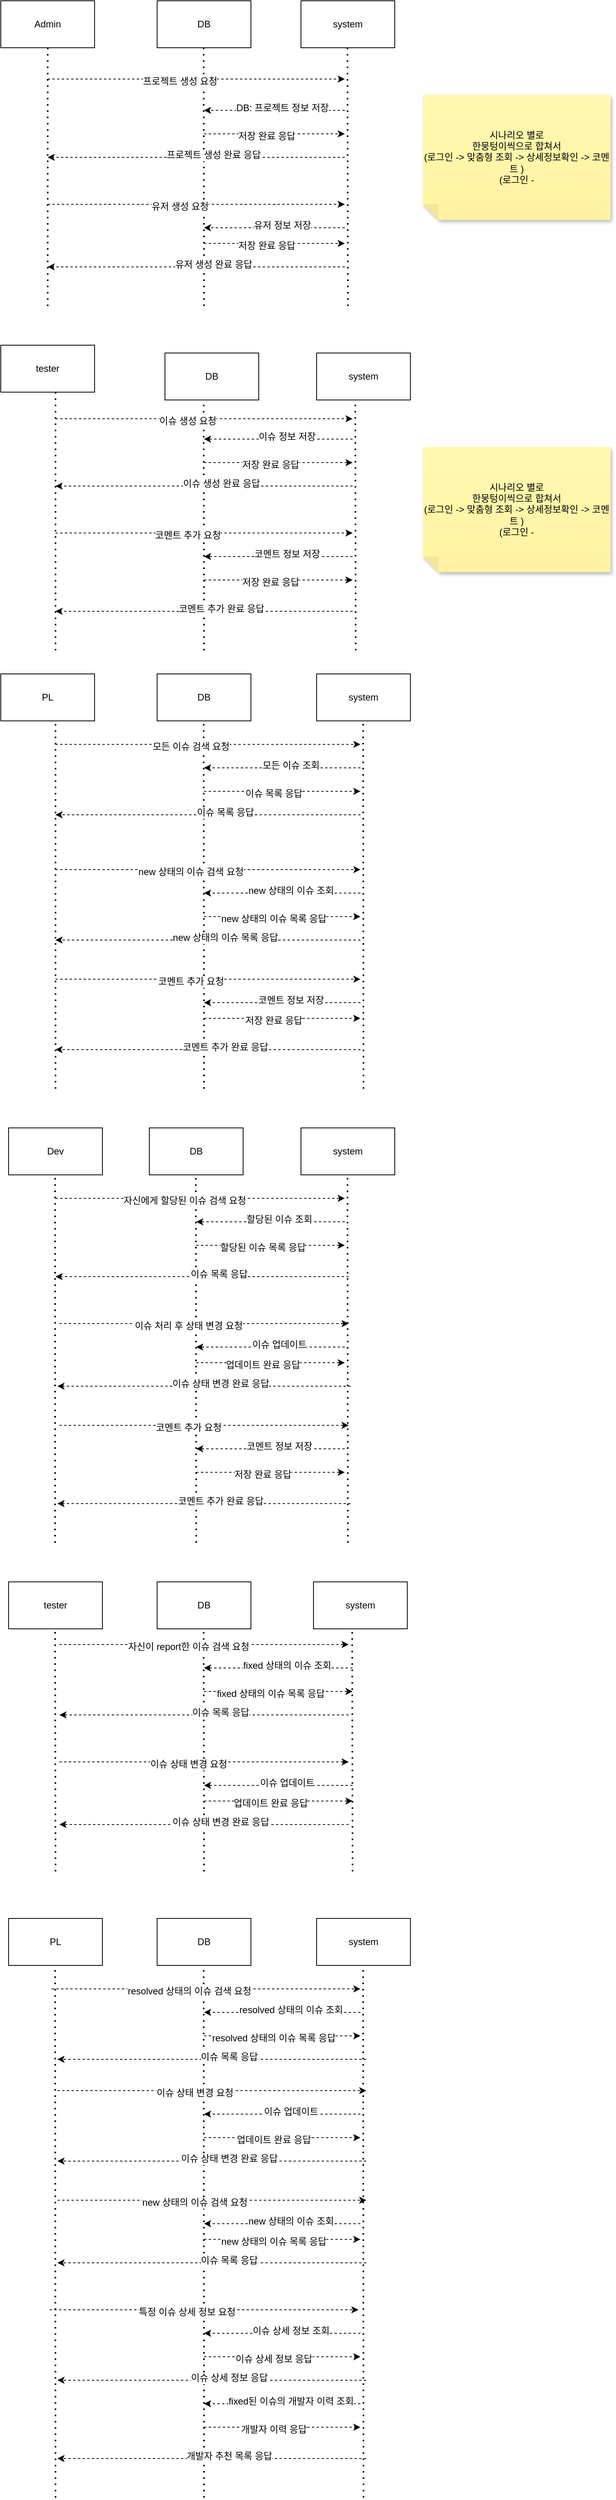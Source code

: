 <mxfile version="24.4.13" type="github">
  <diagram name="ページ1" id="v0yJSYxRIwUmhZFxH4b5">
    <mxGraphModel dx="942" dy="1031" grid="1" gridSize="10" guides="1" tooltips="1" connect="1" arrows="1" fold="1" page="1" pageScale="1" pageWidth="827" pageHeight="1169" math="0" shadow="0">
      <root>
        <mxCell id="0" />
        <mxCell id="1" parent="0" />
        <object label="Admin" id="L6jR_X2_aYu_tnK3ohkR-1">
          <mxCell style="rounded=0;whiteSpace=wrap;html=1;" parent="1" vertex="1">
            <mxGeometry x="30" y="50" width="120" height="60" as="geometry" />
          </mxCell>
        </object>
        <mxCell id="L6jR_X2_aYu_tnK3ohkR-2" value="" style="endArrow=none;dashed=1;html=1;dashPattern=1 3;strokeWidth=2;rounded=0;" parent="1" edge="1">
          <mxGeometry width="50" height="50" relative="1" as="geometry">
            <mxPoint x="90" y="440" as="sourcePoint" />
            <mxPoint x="90" y="110" as="targetPoint" />
          </mxGeometry>
        </mxCell>
        <object label="DB" id="L6jR_X2_aYu_tnK3ohkR-3">
          <mxCell style="rounded=0;whiteSpace=wrap;html=1;" parent="1" vertex="1">
            <mxGeometry x="230" y="2070" width="120" height="60" as="geometry" />
          </mxCell>
        </object>
        <mxCell id="L6jR_X2_aYu_tnK3ohkR-4" value="" style="endArrow=none;dashed=1;html=1;dashPattern=1 3;strokeWidth=2;rounded=0;" parent="1" edge="1">
          <mxGeometry width="50" height="50" relative="1" as="geometry">
            <mxPoint x="290" y="440" as="sourcePoint" />
            <mxPoint x="289.5" y="110" as="targetPoint" />
          </mxGeometry>
        </mxCell>
        <object label="system" id="L6jR_X2_aYu_tnK3ohkR-5">
          <mxCell style="rounded=0;whiteSpace=wrap;html=1;" parent="1" vertex="1">
            <mxGeometry x="414" y="50" width="120" height="60" as="geometry" />
          </mxCell>
        </object>
        <mxCell id="L6jR_X2_aYu_tnK3ohkR-6" value="" style="endArrow=none;dashed=1;html=1;dashPattern=1 3;strokeWidth=2;rounded=0;" parent="1" edge="1">
          <mxGeometry width="50" height="50" relative="1" as="geometry">
            <mxPoint x="474" y="440" as="sourcePoint" />
            <mxPoint x="473.5" y="110" as="targetPoint" />
          </mxGeometry>
        </mxCell>
        <mxCell id="L6jR_X2_aYu_tnK3ohkR-9" value="" style="endArrow=classic;html=1;rounded=0;dashed=1;" parent="1" edge="1">
          <mxGeometry width="50" height="50" relative="1" as="geometry">
            <mxPoint x="90" y="150" as="sourcePoint" />
            <mxPoint x="470" y="150" as="targetPoint" />
          </mxGeometry>
        </mxCell>
        <mxCell id="L6jR_X2_aYu_tnK3ohkR-11" value="&lt;span style=&quot;font-size: 12px;&quot;&gt;프로젝트 생성 요청&lt;/span&gt;" style="edgeLabel;html=1;align=center;verticalAlign=middle;resizable=0;points=[];fontFamily=Helvetica;fontSize=11;fontColor=default;labelBackgroundColor=default;" parent="L6jR_X2_aYu_tnK3ohkR-9" vertex="1" connectable="0">
          <mxGeometry x="-0.112" y="-3" relative="1" as="geometry">
            <mxPoint as="offset" />
          </mxGeometry>
        </mxCell>
        <mxCell id="L6jR_X2_aYu_tnK3ohkR-13" value="" style="endArrow=classic;html=1;rounded=0;dashed=1;" parent="1" edge="1">
          <mxGeometry width="50" height="50" relative="1" as="geometry">
            <mxPoint x="470" y="190" as="sourcePoint" />
            <mxPoint x="290" y="190" as="targetPoint" />
          </mxGeometry>
        </mxCell>
        <mxCell id="L6jR_X2_aYu_tnK3ohkR-14" value="&lt;span style=&quot;font-size: 12px;&quot;&gt;DB: 프로젝트 정보 저장&lt;/span&gt;" style="edgeLabel;html=1;align=center;verticalAlign=middle;resizable=0;points=[];fontFamily=Helvetica;fontSize=11;fontColor=default;labelBackgroundColor=default;" parent="L6jR_X2_aYu_tnK3ohkR-13" vertex="1" connectable="0">
          <mxGeometry x="-0.112" y="-3" relative="1" as="geometry">
            <mxPoint as="offset" />
          </mxGeometry>
        </mxCell>
        <mxCell id="L6jR_X2_aYu_tnK3ohkR-15" value="" style="endArrow=classic;html=1;rounded=0;dashed=1;" parent="1" edge="1">
          <mxGeometry width="50" height="50" relative="1" as="geometry">
            <mxPoint x="290" y="220" as="sourcePoint" />
            <mxPoint x="470" y="220" as="targetPoint" />
          </mxGeometry>
        </mxCell>
        <mxCell id="L6jR_X2_aYu_tnK3ohkR-16" value="&lt;span style=&quot;font-size: 12px;&quot;&gt;저장 완료 응답&lt;/span&gt;" style="edgeLabel;html=1;align=center;verticalAlign=middle;resizable=0;points=[];fontFamily=Helvetica;fontSize=11;fontColor=default;labelBackgroundColor=default;" parent="L6jR_X2_aYu_tnK3ohkR-15" vertex="1" connectable="0">
          <mxGeometry x="-0.112" y="-3" relative="1" as="geometry">
            <mxPoint as="offset" />
          </mxGeometry>
        </mxCell>
        <mxCell id="L6jR_X2_aYu_tnK3ohkR-17" value="" style="endArrow=classic;html=1;rounded=0;dashed=1;" parent="1" edge="1">
          <mxGeometry width="50" height="50" relative="1" as="geometry">
            <mxPoint x="470" y="250" as="sourcePoint" />
            <mxPoint x="90" y="250" as="targetPoint" />
          </mxGeometry>
        </mxCell>
        <mxCell id="L6jR_X2_aYu_tnK3ohkR-18" value="&lt;span style=&quot;font-size: 12px;&quot;&gt;프로젝트 생성 완료 응답&lt;/span&gt;" style="edgeLabel;html=1;align=center;verticalAlign=middle;resizable=0;points=[];fontFamily=Helvetica;fontSize=11;fontColor=default;labelBackgroundColor=default;" parent="L6jR_X2_aYu_tnK3ohkR-17" vertex="1" connectable="0">
          <mxGeometry x="-0.112" y="-3" relative="1" as="geometry">
            <mxPoint as="offset" />
          </mxGeometry>
        </mxCell>
        <mxCell id="L6jR_X2_aYu_tnK3ohkR-19" value="" style="endArrow=classic;html=1;rounded=0;dashed=1;" parent="1" edge="1">
          <mxGeometry width="50" height="50" relative="1" as="geometry">
            <mxPoint x="90" y="310" as="sourcePoint" />
            <mxPoint x="470" y="310" as="targetPoint" />
          </mxGeometry>
        </mxCell>
        <mxCell id="L6jR_X2_aYu_tnK3ohkR-20" value="&lt;span style=&quot;font-size: 12px;&quot;&gt;유저 생성 요청&lt;/span&gt;" style="edgeLabel;html=1;align=center;verticalAlign=middle;resizable=0;points=[];fontFamily=Helvetica;fontSize=11;fontColor=default;labelBackgroundColor=default;" parent="L6jR_X2_aYu_tnK3ohkR-19" vertex="1" connectable="0">
          <mxGeometry x="-0.112" y="-3" relative="1" as="geometry">
            <mxPoint as="offset" />
          </mxGeometry>
        </mxCell>
        <mxCell id="L6jR_X2_aYu_tnK3ohkR-21" value="" style="endArrow=classic;html=1;rounded=0;dashed=1;" parent="1" edge="1">
          <mxGeometry width="50" height="50" relative="1" as="geometry">
            <mxPoint x="470" y="340" as="sourcePoint" />
            <mxPoint x="290" y="340" as="targetPoint" />
          </mxGeometry>
        </mxCell>
        <mxCell id="L6jR_X2_aYu_tnK3ohkR-22" value="&lt;span style=&quot;font-size: 12px;&quot;&gt;유저 정보 저장&lt;/span&gt;" style="edgeLabel;html=1;align=center;verticalAlign=middle;resizable=0;points=[];fontFamily=Helvetica;fontSize=11;fontColor=default;labelBackgroundColor=default;" parent="L6jR_X2_aYu_tnK3ohkR-21" vertex="1" connectable="0">
          <mxGeometry x="-0.112" y="-3" relative="1" as="geometry">
            <mxPoint as="offset" />
          </mxGeometry>
        </mxCell>
        <mxCell id="L6jR_X2_aYu_tnK3ohkR-23" value="" style="endArrow=classic;html=1;rounded=0;dashed=1;" parent="1" edge="1">
          <mxGeometry width="50" height="50" relative="1" as="geometry">
            <mxPoint x="290" y="360" as="sourcePoint" />
            <mxPoint x="470" y="360" as="targetPoint" />
          </mxGeometry>
        </mxCell>
        <mxCell id="L6jR_X2_aYu_tnK3ohkR-24" value="&lt;span style=&quot;font-size: 12px;&quot;&gt;저장 완료 응답&lt;/span&gt;" style="edgeLabel;html=1;align=center;verticalAlign=middle;resizable=0;points=[];fontFamily=Helvetica;fontSize=11;fontColor=default;labelBackgroundColor=default;" parent="L6jR_X2_aYu_tnK3ohkR-23" vertex="1" connectable="0">
          <mxGeometry x="-0.112" y="-3" relative="1" as="geometry">
            <mxPoint as="offset" />
          </mxGeometry>
        </mxCell>
        <mxCell id="L6jR_X2_aYu_tnK3ohkR-25" value="" style="endArrow=classic;html=1;rounded=0;dashed=1;" parent="1" edge="1">
          <mxGeometry width="50" height="50" relative="1" as="geometry">
            <mxPoint x="470" y="390" as="sourcePoint" />
            <mxPoint x="90" y="390" as="targetPoint" />
          </mxGeometry>
        </mxCell>
        <mxCell id="L6jR_X2_aYu_tnK3ohkR-26" value="&lt;span style=&quot;font-size: 12px;&quot;&gt;유저 생성 완료 응답&lt;/span&gt;" style="edgeLabel;html=1;align=center;verticalAlign=middle;resizable=0;points=[];fontFamily=Helvetica;fontSize=11;fontColor=default;labelBackgroundColor=default;" parent="L6jR_X2_aYu_tnK3ohkR-25" vertex="1" connectable="0">
          <mxGeometry x="-0.112" y="-3" relative="1" as="geometry">
            <mxPoint as="offset" />
          </mxGeometry>
        </mxCell>
        <object label="&lt;span style=&quot;font-size: 12px; background-color: rgb(251, 251, 251);&quot;&gt;tester&lt;/span&gt;" id="L6jR_X2_aYu_tnK3ohkR-27">
          <mxCell style="rounded=0;whiteSpace=wrap;html=1;fontFamily=Helvetica;fontSize=11;fontColor=default;labelBackgroundColor=default;" parent="1" vertex="1">
            <mxGeometry x="30" y="490" width="120" height="60" as="geometry" />
          </mxCell>
        </object>
        <mxCell id="L6jR_X2_aYu_tnK3ohkR-28" value="" style="endArrow=none;dashed=1;html=1;dashPattern=1 3;strokeWidth=2;rounded=0;" parent="1" edge="1">
          <mxGeometry width="50" height="50" relative="1" as="geometry">
            <mxPoint x="100" y="880" as="sourcePoint" />
            <mxPoint x="100" y="550" as="targetPoint" />
          </mxGeometry>
        </mxCell>
        <object label="DB" id="L6jR_X2_aYu_tnK3ohkR-29">
          <mxCell style="rounded=0;whiteSpace=wrap;html=1;" parent="1" vertex="1">
            <mxGeometry x="230" y="50" width="120" height="60" as="geometry" />
          </mxCell>
        </object>
        <object label="system" id="L6jR_X2_aYu_tnK3ohkR-30">
          <mxCell style="rounded=0;whiteSpace=wrap;html=1;" parent="1" vertex="1">
            <mxGeometry x="434" y="910" width="120" height="60" as="geometry" />
          </mxCell>
        </object>
        <mxCell id="L6jR_X2_aYu_tnK3ohkR-31" value="" style="endArrow=none;dashed=1;html=1;dashPattern=1 3;strokeWidth=2;rounded=0;" parent="1" edge="1">
          <mxGeometry width="50" height="50" relative="1" as="geometry">
            <mxPoint x="290" y="880" as="sourcePoint" />
            <mxPoint x="289.5" y="550" as="targetPoint" />
          </mxGeometry>
        </mxCell>
        <mxCell id="L6jR_X2_aYu_tnK3ohkR-32" value="" style="endArrow=none;dashed=1;html=1;dashPattern=1 3;strokeWidth=2;rounded=0;" parent="1" edge="1">
          <mxGeometry width="50" height="50" relative="1" as="geometry">
            <mxPoint x="484" y="880" as="sourcePoint" />
            <mxPoint x="483.5" y="550" as="targetPoint" />
          </mxGeometry>
        </mxCell>
        <mxCell id="L6jR_X2_aYu_tnK3ohkR-33" value="" style="endArrow=classic;html=1;rounded=0;dashed=1;" parent="1" edge="1">
          <mxGeometry width="50" height="50" relative="1" as="geometry">
            <mxPoint x="100" y="584" as="sourcePoint" />
            <mxPoint x="480" y="584" as="targetPoint" />
          </mxGeometry>
        </mxCell>
        <mxCell id="L6jR_X2_aYu_tnK3ohkR-34" value="&lt;span style=&quot;font-size: 12px;&quot;&gt;이슈 생성 요청&lt;/span&gt;" style="edgeLabel;html=1;align=center;verticalAlign=middle;resizable=0;points=[];fontFamily=Helvetica;fontSize=11;fontColor=default;labelBackgroundColor=default;" parent="L6jR_X2_aYu_tnK3ohkR-33" vertex="1" connectable="0">
          <mxGeometry x="-0.112" y="-3" relative="1" as="geometry">
            <mxPoint as="offset" />
          </mxGeometry>
        </mxCell>
        <mxCell id="L6jR_X2_aYu_tnK3ohkR-35" value="" style="endArrow=classic;html=1;rounded=0;dashed=1;" parent="1" edge="1">
          <mxGeometry width="50" height="50" relative="1" as="geometry">
            <mxPoint x="480" y="610" as="sourcePoint" />
            <mxPoint x="290" y="610" as="targetPoint" />
          </mxGeometry>
        </mxCell>
        <mxCell id="L6jR_X2_aYu_tnK3ohkR-36" value="&lt;span style=&quot;font-size: 12px;&quot;&gt;이슈 정보 저장&lt;/span&gt;" style="edgeLabel;html=1;align=center;verticalAlign=middle;resizable=0;points=[];fontFamily=Helvetica;fontSize=11;fontColor=default;labelBackgroundColor=default;" parent="L6jR_X2_aYu_tnK3ohkR-35" vertex="1" connectable="0">
          <mxGeometry x="-0.112" y="-3" relative="1" as="geometry">
            <mxPoint as="offset" />
          </mxGeometry>
        </mxCell>
        <mxCell id="L6jR_X2_aYu_tnK3ohkR-37" value="" style="endArrow=classic;html=1;rounded=0;dashed=1;" parent="1" edge="1">
          <mxGeometry width="50" height="50" relative="1" as="geometry">
            <mxPoint x="290" y="640" as="sourcePoint" />
            <mxPoint x="480" y="640" as="targetPoint" />
          </mxGeometry>
        </mxCell>
        <mxCell id="L6jR_X2_aYu_tnK3ohkR-38" value="&lt;span style=&quot;font-size: 12px;&quot;&gt;저장 완료 응답&lt;/span&gt;" style="edgeLabel;html=1;align=center;verticalAlign=middle;resizable=0;points=[];fontFamily=Helvetica;fontSize=11;fontColor=default;labelBackgroundColor=default;" parent="L6jR_X2_aYu_tnK3ohkR-37" vertex="1" connectable="0">
          <mxGeometry x="-0.112" y="-3" relative="1" as="geometry">
            <mxPoint as="offset" />
          </mxGeometry>
        </mxCell>
        <mxCell id="L6jR_X2_aYu_tnK3ohkR-39" value="" style="endArrow=classic;html=1;rounded=0;dashed=1;" parent="1" edge="1">
          <mxGeometry width="50" height="50" relative="1" as="geometry">
            <mxPoint x="480" y="670" as="sourcePoint" />
            <mxPoint x="100" y="670" as="targetPoint" />
          </mxGeometry>
        </mxCell>
        <mxCell id="L6jR_X2_aYu_tnK3ohkR-40" value="&lt;span style=&quot;font-size: 12px;&quot;&gt;이슈 생성 완료 응답&lt;/span&gt;" style="edgeLabel;html=1;align=center;verticalAlign=middle;resizable=0;points=[];fontFamily=Helvetica;fontSize=11;fontColor=default;labelBackgroundColor=default;" parent="L6jR_X2_aYu_tnK3ohkR-39" vertex="1" connectable="0">
          <mxGeometry x="-0.112" y="-3" relative="1" as="geometry">
            <mxPoint as="offset" />
          </mxGeometry>
        </mxCell>
        <mxCell id="L6jR_X2_aYu_tnK3ohkR-41" value="" style="endArrow=classic;html=1;rounded=0;dashed=1;" parent="1" edge="1">
          <mxGeometry width="50" height="50" relative="1" as="geometry">
            <mxPoint x="100" y="730" as="sourcePoint" />
            <mxPoint x="480" y="730" as="targetPoint" />
          </mxGeometry>
        </mxCell>
        <mxCell id="L6jR_X2_aYu_tnK3ohkR-42" value="&lt;span style=&quot;font-size: 12px;&quot;&gt;코멘트 추가 요청&lt;/span&gt;" style="edgeLabel;html=1;align=center;verticalAlign=middle;resizable=0;points=[];fontFamily=Helvetica;fontSize=11;fontColor=default;labelBackgroundColor=default;" parent="L6jR_X2_aYu_tnK3ohkR-41" vertex="1" connectable="0">
          <mxGeometry x="-0.112" y="-3" relative="1" as="geometry">
            <mxPoint as="offset" />
          </mxGeometry>
        </mxCell>
        <mxCell id="L6jR_X2_aYu_tnK3ohkR-43" value="" style="endArrow=classic;html=1;rounded=0;dashed=1;" parent="1" edge="1">
          <mxGeometry width="50" height="50" relative="1" as="geometry">
            <mxPoint x="480" y="760" as="sourcePoint" />
            <mxPoint x="290" y="760" as="targetPoint" />
          </mxGeometry>
        </mxCell>
        <mxCell id="L6jR_X2_aYu_tnK3ohkR-44" value="&lt;span style=&quot;font-size: 12px;&quot;&gt;코멘트 정보 저장&lt;/span&gt;" style="edgeLabel;html=1;align=center;verticalAlign=middle;resizable=0;points=[];fontFamily=Helvetica;fontSize=11;fontColor=default;labelBackgroundColor=default;" parent="L6jR_X2_aYu_tnK3ohkR-43" vertex="1" connectable="0">
          <mxGeometry x="-0.112" y="-3" relative="1" as="geometry">
            <mxPoint as="offset" />
          </mxGeometry>
        </mxCell>
        <mxCell id="L6jR_X2_aYu_tnK3ohkR-45" value="" style="endArrow=classic;html=1;rounded=0;dashed=1;" parent="1" edge="1">
          <mxGeometry width="50" height="50" relative="1" as="geometry">
            <mxPoint x="290" y="790" as="sourcePoint" />
            <mxPoint x="480" y="790" as="targetPoint" />
          </mxGeometry>
        </mxCell>
        <mxCell id="L6jR_X2_aYu_tnK3ohkR-46" value="&lt;span style=&quot;font-size: 12px;&quot;&gt;저장 완료 응답&lt;/span&gt;" style="edgeLabel;html=1;align=center;verticalAlign=middle;resizable=0;points=[];fontFamily=Helvetica;fontSize=11;fontColor=default;labelBackgroundColor=default;" parent="L6jR_X2_aYu_tnK3ohkR-45" vertex="1" connectable="0">
          <mxGeometry x="-0.112" y="-3" relative="1" as="geometry">
            <mxPoint as="offset" />
          </mxGeometry>
        </mxCell>
        <mxCell id="L6jR_X2_aYu_tnK3ohkR-47" value="" style="endArrow=classic;html=1;rounded=0;dashed=1;" parent="1" edge="1">
          <mxGeometry width="50" height="50" relative="1" as="geometry">
            <mxPoint x="480" y="830" as="sourcePoint" />
            <mxPoint x="100" y="830" as="targetPoint" />
          </mxGeometry>
        </mxCell>
        <mxCell id="L6jR_X2_aYu_tnK3ohkR-48" value="&lt;span style=&quot;font-size: 12px;&quot;&gt;코멘트 추가 완료 응답&lt;/span&gt;" style="edgeLabel;html=1;align=center;verticalAlign=middle;resizable=0;points=[];fontFamily=Helvetica;fontSize=11;fontColor=default;labelBackgroundColor=default;" parent="L6jR_X2_aYu_tnK3ohkR-47" vertex="1" connectable="0">
          <mxGeometry x="-0.112" y="-3" relative="1" as="geometry">
            <mxPoint as="offset" />
          </mxGeometry>
        </mxCell>
        <object label="&lt;span style=&quot;font-size: 12px; background-color: rgb(251, 251, 251);&quot;&gt;PL&lt;/span&gt;" id="L6jR_X2_aYu_tnK3ohkR-50">
          <mxCell style="rounded=0;whiteSpace=wrap;html=1;fontFamily=Helvetica;fontSize=11;fontColor=default;labelBackgroundColor=default;" parent="1" vertex="1">
            <mxGeometry x="30" y="910" width="120" height="60" as="geometry" />
          </mxCell>
        </object>
        <object label="DB" id="L6jR_X2_aYu_tnK3ohkR-51">
          <mxCell style="rounded=0;whiteSpace=wrap;html=1;" parent="1" vertex="1">
            <mxGeometry x="230" y="910" width="120" height="60" as="geometry" />
          </mxCell>
        </object>
        <object label="system" id="L6jR_X2_aYu_tnK3ohkR-52">
          <mxCell style="rounded=0;whiteSpace=wrap;html=1;" parent="1" vertex="1">
            <mxGeometry x="434" y="500" width="120" height="60" as="geometry" />
          </mxCell>
        </object>
        <mxCell id="L6jR_X2_aYu_tnK3ohkR-53" value="" style="endArrow=none;dashed=1;html=1;dashPattern=1 3;strokeWidth=2;rounded=0;" parent="1" edge="1">
          <mxGeometry width="50" height="50" relative="1" as="geometry">
            <mxPoint x="100" y="1440" as="sourcePoint" />
            <mxPoint x="100" y="970" as="targetPoint" />
          </mxGeometry>
        </mxCell>
        <mxCell id="L6jR_X2_aYu_tnK3ohkR-54" value="" style="endArrow=none;dashed=1;html=1;dashPattern=1 3;strokeWidth=2;rounded=0;" parent="1" edge="1">
          <mxGeometry width="50" height="50" relative="1" as="geometry">
            <mxPoint x="290" y="1440" as="sourcePoint" />
            <mxPoint x="289.5" y="970" as="targetPoint" />
          </mxGeometry>
        </mxCell>
        <mxCell id="L6jR_X2_aYu_tnK3ohkR-55" value="" style="endArrow=none;dashed=1;html=1;dashPattern=1 3;strokeWidth=2;rounded=0;" parent="1" edge="1">
          <mxGeometry width="50" height="50" relative="1" as="geometry">
            <mxPoint x="494" y="1440" as="sourcePoint" />
            <mxPoint x="493.5" y="970" as="targetPoint" />
          </mxGeometry>
        </mxCell>
        <mxCell id="L6jR_X2_aYu_tnK3ohkR-56" value="" style="endArrow=classic;html=1;rounded=0;dashed=1;" parent="1" edge="1">
          <mxGeometry width="50" height="50" relative="1" as="geometry">
            <mxPoint x="100" y="1000" as="sourcePoint" />
            <mxPoint x="490" y="1000" as="targetPoint" />
          </mxGeometry>
        </mxCell>
        <mxCell id="L6jR_X2_aYu_tnK3ohkR-57" value="&lt;span style=&quot;font-size: 12px;&quot;&gt;모든 이슈 검색 요청&lt;/span&gt;" style="edgeLabel;html=1;align=center;verticalAlign=middle;resizable=0;points=[];fontFamily=Helvetica;fontSize=11;fontColor=default;labelBackgroundColor=default;" parent="L6jR_X2_aYu_tnK3ohkR-56" vertex="1" connectable="0">
          <mxGeometry x="-0.112" y="-3" relative="1" as="geometry">
            <mxPoint as="offset" />
          </mxGeometry>
        </mxCell>
        <mxCell id="L6jR_X2_aYu_tnK3ohkR-58" value="" style="endArrow=classic;html=1;rounded=0;dashed=1;" parent="1" edge="1">
          <mxGeometry width="50" height="50" relative="1" as="geometry">
            <mxPoint x="490" y="1030" as="sourcePoint" />
            <mxPoint x="290" y="1030" as="targetPoint" />
          </mxGeometry>
        </mxCell>
        <mxCell id="L6jR_X2_aYu_tnK3ohkR-59" value="&lt;span style=&quot;font-size: 12px;&quot;&gt;모든 이슈 조회&lt;/span&gt;" style="edgeLabel;html=1;align=center;verticalAlign=middle;resizable=0;points=[];fontFamily=Helvetica;fontSize=11;fontColor=default;labelBackgroundColor=default;" parent="L6jR_X2_aYu_tnK3ohkR-58" vertex="1" connectable="0">
          <mxGeometry x="-0.112" y="-3" relative="1" as="geometry">
            <mxPoint as="offset" />
          </mxGeometry>
        </mxCell>
        <mxCell id="L6jR_X2_aYu_tnK3ohkR-61" value="" style="endArrow=classic;html=1;rounded=0;dashed=1;" parent="1" edge="1">
          <mxGeometry width="50" height="50" relative="1" as="geometry">
            <mxPoint x="290" y="1060" as="sourcePoint" />
            <mxPoint x="490" y="1060" as="targetPoint" />
          </mxGeometry>
        </mxCell>
        <mxCell id="L6jR_X2_aYu_tnK3ohkR-62" value="&lt;span style=&quot;font-size: 12px;&quot;&gt;이슈 목록 응답&lt;/span&gt;" style="edgeLabel;html=1;align=center;verticalAlign=middle;resizable=0;points=[];fontFamily=Helvetica;fontSize=11;fontColor=default;labelBackgroundColor=default;" parent="L6jR_X2_aYu_tnK3ohkR-61" vertex="1" connectable="0">
          <mxGeometry x="-0.112" y="-3" relative="1" as="geometry">
            <mxPoint as="offset" />
          </mxGeometry>
        </mxCell>
        <mxCell id="L6jR_X2_aYu_tnK3ohkR-63" value="" style="endArrow=classic;html=1;rounded=0;dashed=1;" parent="1" edge="1">
          <mxGeometry width="50" height="50" relative="1" as="geometry">
            <mxPoint x="490" y="1090" as="sourcePoint" />
            <mxPoint x="100" y="1090" as="targetPoint" />
          </mxGeometry>
        </mxCell>
        <mxCell id="L6jR_X2_aYu_tnK3ohkR-64" value="&lt;span style=&quot;font-size: 12px;&quot;&gt;이슈 목록 응답&lt;/span&gt;" style="edgeLabel;html=1;align=center;verticalAlign=middle;resizable=0;points=[];fontFamily=Helvetica;fontSize=11;fontColor=default;labelBackgroundColor=default;" parent="L6jR_X2_aYu_tnK3ohkR-63" vertex="1" connectable="0">
          <mxGeometry x="-0.112" y="-3" relative="1" as="geometry">
            <mxPoint as="offset" />
          </mxGeometry>
        </mxCell>
        <mxCell id="ke-rMQLw0LFI_Vqo6oYt-2" value="" style="endArrow=classic;html=1;rounded=0;dashed=1;" parent="1" edge="1">
          <mxGeometry width="50" height="50" relative="1" as="geometry">
            <mxPoint x="100" y="1160" as="sourcePoint" />
            <mxPoint x="490" y="1160" as="targetPoint" />
          </mxGeometry>
        </mxCell>
        <mxCell id="ke-rMQLw0LFI_Vqo6oYt-3" value="&lt;span style=&quot;font-size: 12px;&quot;&gt;new 상태의 이슈 검색 요청&lt;/span&gt;" style="edgeLabel;html=1;align=center;verticalAlign=middle;resizable=0;points=[];fontFamily=Helvetica;fontSize=11;fontColor=default;labelBackgroundColor=default;" parent="ke-rMQLw0LFI_Vqo6oYt-2" vertex="1" connectable="0">
          <mxGeometry x="-0.112" y="-3" relative="1" as="geometry">
            <mxPoint as="offset" />
          </mxGeometry>
        </mxCell>
        <mxCell id="ke-rMQLw0LFI_Vqo6oYt-4" value="" style="endArrow=classic;html=1;rounded=0;dashed=1;" parent="1" edge="1">
          <mxGeometry width="50" height="50" relative="1" as="geometry">
            <mxPoint x="490" y="1190" as="sourcePoint" />
            <mxPoint x="290" y="1190" as="targetPoint" />
          </mxGeometry>
        </mxCell>
        <mxCell id="ke-rMQLw0LFI_Vqo6oYt-5" value="&lt;span style=&quot;font-size: 12px;&quot;&gt;new 상태의 이슈 조회&lt;/span&gt;" style="edgeLabel;html=1;align=center;verticalAlign=middle;resizable=0;points=[];fontFamily=Helvetica;fontSize=11;fontColor=default;labelBackgroundColor=default;" parent="ke-rMQLw0LFI_Vqo6oYt-4" vertex="1" connectable="0">
          <mxGeometry x="-0.112" y="-3" relative="1" as="geometry">
            <mxPoint as="offset" />
          </mxGeometry>
        </mxCell>
        <mxCell id="ke-rMQLw0LFI_Vqo6oYt-7" value="" style="endArrow=classic;html=1;rounded=0;dashed=1;" parent="1" edge="1">
          <mxGeometry width="50" height="50" relative="1" as="geometry">
            <mxPoint x="290" y="1220" as="sourcePoint" />
            <mxPoint x="490" y="1220" as="targetPoint" />
          </mxGeometry>
        </mxCell>
        <mxCell id="ke-rMQLw0LFI_Vqo6oYt-8" value="&lt;span style=&quot;font-size: 12px;&quot;&gt;new 상태의 이슈 목록 응답&lt;/span&gt;" style="edgeLabel;html=1;align=center;verticalAlign=middle;resizable=0;points=[];fontFamily=Helvetica;fontSize=11;fontColor=default;labelBackgroundColor=default;" parent="ke-rMQLw0LFI_Vqo6oYt-7" vertex="1" connectable="0">
          <mxGeometry x="-0.112" y="-3" relative="1" as="geometry">
            <mxPoint as="offset" />
          </mxGeometry>
        </mxCell>
        <mxCell id="ke-rMQLw0LFI_Vqo6oYt-9" value="" style="endArrow=classic;html=1;rounded=0;dashed=1;" parent="1" edge="1">
          <mxGeometry width="50" height="50" relative="1" as="geometry">
            <mxPoint x="490" y="1250" as="sourcePoint" />
            <mxPoint x="100" y="1250" as="targetPoint" />
          </mxGeometry>
        </mxCell>
        <mxCell id="ke-rMQLw0LFI_Vqo6oYt-10" value="&lt;span style=&quot;font-size: 12px;&quot;&gt;new 상태의 이슈 목록 응답&lt;/span&gt;" style="edgeLabel;html=1;align=center;verticalAlign=middle;resizable=0;points=[];fontFamily=Helvetica;fontSize=11;fontColor=default;labelBackgroundColor=default;" parent="ke-rMQLw0LFI_Vqo6oYt-9" vertex="1" connectable="0">
          <mxGeometry x="-0.112" y="-3" relative="1" as="geometry">
            <mxPoint as="offset" />
          </mxGeometry>
        </mxCell>
        <mxCell id="ke-rMQLw0LFI_Vqo6oYt-12" value="" style="endArrow=classic;html=1;rounded=0;dashed=1;" parent="1" edge="1">
          <mxGeometry width="50" height="50" relative="1" as="geometry">
            <mxPoint x="100" y="1300" as="sourcePoint" />
            <mxPoint x="490" y="1300" as="targetPoint" />
          </mxGeometry>
        </mxCell>
        <mxCell id="ke-rMQLw0LFI_Vqo6oYt-13" value="&lt;span style=&quot;font-size: 12px;&quot;&gt;코멘트 추가 요청&lt;/span&gt;" style="edgeLabel;html=1;align=center;verticalAlign=middle;resizable=0;points=[];fontFamily=Helvetica;fontSize=11;fontColor=default;labelBackgroundColor=default;" parent="ke-rMQLw0LFI_Vqo6oYt-12" vertex="1" connectable="0">
          <mxGeometry x="-0.112" y="-3" relative="1" as="geometry">
            <mxPoint as="offset" />
          </mxGeometry>
        </mxCell>
        <mxCell id="ke-rMQLw0LFI_Vqo6oYt-14" value="" style="endArrow=classic;html=1;rounded=0;dashed=1;" parent="1" edge="1">
          <mxGeometry width="50" height="50" relative="1" as="geometry">
            <mxPoint x="490" y="1330" as="sourcePoint" />
            <mxPoint x="290" y="1330" as="targetPoint" />
          </mxGeometry>
        </mxCell>
        <mxCell id="ke-rMQLw0LFI_Vqo6oYt-15" value="&lt;span style=&quot;font-size: 12px;&quot;&gt;코멘트 정보 저장&lt;/span&gt;" style="edgeLabel;html=1;align=center;verticalAlign=middle;resizable=0;points=[];fontFamily=Helvetica;fontSize=11;fontColor=default;labelBackgroundColor=default;" parent="ke-rMQLw0LFI_Vqo6oYt-14" vertex="1" connectable="0">
          <mxGeometry x="-0.112" y="-3" relative="1" as="geometry">
            <mxPoint as="offset" />
          </mxGeometry>
        </mxCell>
        <mxCell id="ke-rMQLw0LFI_Vqo6oYt-16" value="" style="endArrow=classic;html=1;rounded=0;dashed=1;" parent="1" edge="1">
          <mxGeometry width="50" height="50" relative="1" as="geometry">
            <mxPoint x="290" y="1350" as="sourcePoint" />
            <mxPoint x="490" y="1350" as="targetPoint" />
          </mxGeometry>
        </mxCell>
        <mxCell id="ke-rMQLw0LFI_Vqo6oYt-17" value="&lt;span style=&quot;font-size: 12px;&quot;&gt;저장 완료 응답&lt;/span&gt;" style="edgeLabel;html=1;align=center;verticalAlign=middle;resizable=0;points=[];fontFamily=Helvetica;fontSize=11;fontColor=default;labelBackgroundColor=default;" parent="ke-rMQLw0LFI_Vqo6oYt-16" vertex="1" connectable="0">
          <mxGeometry x="-0.112" y="-3" relative="1" as="geometry">
            <mxPoint as="offset" />
          </mxGeometry>
        </mxCell>
        <mxCell id="ke-rMQLw0LFI_Vqo6oYt-18" value="" style="endArrow=classic;html=1;rounded=0;dashed=1;" parent="1" edge="1">
          <mxGeometry width="50" height="50" relative="1" as="geometry">
            <mxPoint x="490" y="1390" as="sourcePoint" />
            <mxPoint x="100" y="1390" as="targetPoint" />
          </mxGeometry>
        </mxCell>
        <mxCell id="ke-rMQLw0LFI_Vqo6oYt-19" value="&lt;span style=&quot;font-size: 12px;&quot;&gt;코멘트 추가 완료 응답&lt;/span&gt;" style="edgeLabel;html=1;align=center;verticalAlign=middle;resizable=0;points=[];fontFamily=Helvetica;fontSize=11;fontColor=default;labelBackgroundColor=default;" parent="ke-rMQLw0LFI_Vqo6oYt-18" vertex="1" connectable="0">
          <mxGeometry x="-0.112" y="-3" relative="1" as="geometry">
            <mxPoint as="offset" />
          </mxGeometry>
        </mxCell>
        <object label="&lt;span style=&quot;font-size: 12px; background-color: rgb(251, 251, 251);&quot;&gt;Dev&lt;/span&gt;" id="ke-rMQLw0LFI_Vqo6oYt-20">
          <mxCell style="rounded=0;whiteSpace=wrap;html=1;fontFamily=Helvetica;fontSize=11;fontColor=default;labelBackgroundColor=default;" parent="1" vertex="1">
            <mxGeometry x="40" y="1490" width="120" height="60" as="geometry" />
          </mxCell>
        </object>
        <mxCell id="ke-rMQLw0LFI_Vqo6oYt-21" value="" style="endArrow=none;dashed=1;html=1;dashPattern=1 3;strokeWidth=2;rounded=0;" parent="1" edge="1">
          <mxGeometry width="50" height="50" relative="1" as="geometry">
            <mxPoint x="99.5" y="2020" as="sourcePoint" />
            <mxPoint x="99.5" y="1550" as="targetPoint" />
          </mxGeometry>
        </mxCell>
        <object label="DB" id="ke-rMQLw0LFI_Vqo6oYt-22">
          <mxCell style="rounded=0;whiteSpace=wrap;html=1;" parent="1" vertex="1">
            <mxGeometry x="220" y="1490" width="120" height="60" as="geometry" />
          </mxCell>
        </object>
        <mxCell id="ke-rMQLw0LFI_Vqo6oYt-23" value="" style="endArrow=none;dashed=1;html=1;dashPattern=1 3;strokeWidth=2;rounded=0;" parent="1" edge="1">
          <mxGeometry width="50" height="50" relative="1" as="geometry">
            <mxPoint x="280" y="2020" as="sourcePoint" />
            <mxPoint x="279.5" y="1550" as="targetPoint" />
          </mxGeometry>
        </mxCell>
        <object label="system" id="ke-rMQLw0LFI_Vqo6oYt-24">
          <mxCell style="rounded=0;whiteSpace=wrap;html=1;" parent="1" vertex="1">
            <mxGeometry x="414" y="1490" width="120" height="60" as="geometry" />
          </mxCell>
        </object>
        <mxCell id="ke-rMQLw0LFI_Vqo6oYt-25" value="" style="endArrow=none;dashed=1;html=1;dashPattern=1 3;strokeWidth=2;rounded=0;" parent="1" edge="1">
          <mxGeometry width="50" height="50" relative="1" as="geometry">
            <mxPoint x="474" y="2020" as="sourcePoint" />
            <mxPoint x="473.5" y="1550" as="targetPoint" />
          </mxGeometry>
        </mxCell>
        <mxCell id="ke-rMQLw0LFI_Vqo6oYt-26" value="" style="endArrow=classic;html=1;rounded=0;dashed=1;" parent="1" edge="1">
          <mxGeometry width="50" height="50" relative="1" as="geometry">
            <mxPoint x="100" y="1580" as="sourcePoint" />
            <mxPoint x="470" y="1580" as="targetPoint" />
          </mxGeometry>
        </mxCell>
        <mxCell id="ke-rMQLw0LFI_Vqo6oYt-27" value="&lt;span style=&quot;font-size: 12px;&quot;&gt;자신에게 할당된 이슈 검색 요청&lt;/span&gt;" style="edgeLabel;html=1;align=center;verticalAlign=middle;resizable=0;points=[];fontFamily=Helvetica;fontSize=11;fontColor=default;labelBackgroundColor=default;" parent="ke-rMQLw0LFI_Vqo6oYt-26" vertex="1" connectable="0">
          <mxGeometry x="-0.112" y="-3" relative="1" as="geometry">
            <mxPoint as="offset" />
          </mxGeometry>
        </mxCell>
        <mxCell id="ke-rMQLw0LFI_Vqo6oYt-28" value="" style="endArrow=classic;html=1;rounded=0;dashed=1;" parent="1" edge="1">
          <mxGeometry width="50" height="50" relative="1" as="geometry">
            <mxPoint x="470" y="1610" as="sourcePoint" />
            <mxPoint x="280" y="1610" as="targetPoint" />
          </mxGeometry>
        </mxCell>
        <mxCell id="ke-rMQLw0LFI_Vqo6oYt-29" value="&lt;span style=&quot;font-size: 12px;&quot;&gt;할당된 이슈 조회&lt;/span&gt;" style="edgeLabel;html=1;align=center;verticalAlign=middle;resizable=0;points=[];fontFamily=Helvetica;fontSize=11;fontColor=default;labelBackgroundColor=default;" parent="ke-rMQLw0LFI_Vqo6oYt-28" vertex="1" connectable="0">
          <mxGeometry x="-0.112" y="-3" relative="1" as="geometry">
            <mxPoint as="offset" />
          </mxGeometry>
        </mxCell>
        <mxCell id="ke-rMQLw0LFI_Vqo6oYt-30" value="" style="endArrow=classic;html=1;rounded=0;dashed=1;" parent="1" edge="1">
          <mxGeometry width="50" height="50" relative="1" as="geometry">
            <mxPoint x="280" y="1640" as="sourcePoint" />
            <mxPoint x="470" y="1640" as="targetPoint" />
          </mxGeometry>
        </mxCell>
        <mxCell id="ke-rMQLw0LFI_Vqo6oYt-31" value="&lt;span style=&quot;font-size: 12px;&quot;&gt;할당된 이슈 목록 응답&lt;/span&gt;" style="edgeLabel;html=1;align=center;verticalAlign=middle;resizable=0;points=[];fontFamily=Helvetica;fontSize=11;fontColor=default;labelBackgroundColor=default;" parent="ke-rMQLw0LFI_Vqo6oYt-30" vertex="1" connectable="0">
          <mxGeometry x="-0.112" y="-3" relative="1" as="geometry">
            <mxPoint as="offset" />
          </mxGeometry>
        </mxCell>
        <mxCell id="ke-rMQLw0LFI_Vqo6oYt-32" value="" style="endArrow=classic;html=1;rounded=0;dashed=1;" parent="1" edge="1">
          <mxGeometry width="50" height="50" relative="1" as="geometry">
            <mxPoint x="475" y="1680" as="sourcePoint" />
            <mxPoint x="100" y="1680" as="targetPoint" />
          </mxGeometry>
        </mxCell>
        <mxCell id="ke-rMQLw0LFI_Vqo6oYt-33" value="&lt;span style=&quot;font-size: 12px;&quot;&gt;이슈 목록 응답&lt;/span&gt;" style="edgeLabel;html=1;align=center;verticalAlign=middle;resizable=0;points=[];fontFamily=Helvetica;fontSize=11;fontColor=default;labelBackgroundColor=default;" parent="ke-rMQLw0LFI_Vqo6oYt-32" vertex="1" connectable="0">
          <mxGeometry x="-0.112" y="-3" relative="1" as="geometry">
            <mxPoint as="offset" />
          </mxGeometry>
        </mxCell>
        <mxCell id="ke-rMQLw0LFI_Vqo6oYt-34" value="" style="endArrow=classic;html=1;rounded=0;dashed=1;" parent="1" edge="1">
          <mxGeometry width="50" height="50" relative="1" as="geometry">
            <mxPoint x="105" y="1740" as="sourcePoint" />
            <mxPoint x="475" y="1740" as="targetPoint" />
          </mxGeometry>
        </mxCell>
        <mxCell id="ke-rMQLw0LFI_Vqo6oYt-35" value="&lt;span style=&quot;font-size: 12px;&quot;&gt;이슈 처리 후 상태 변경 요청&lt;/span&gt;" style="edgeLabel;html=1;align=center;verticalAlign=middle;resizable=0;points=[];fontFamily=Helvetica;fontSize=11;fontColor=default;labelBackgroundColor=default;" parent="ke-rMQLw0LFI_Vqo6oYt-34" vertex="1" connectable="0">
          <mxGeometry x="-0.112" y="-3" relative="1" as="geometry">
            <mxPoint as="offset" />
          </mxGeometry>
        </mxCell>
        <mxCell id="ke-rMQLw0LFI_Vqo6oYt-36" value="" style="endArrow=classic;html=1;rounded=0;dashed=1;" parent="1" edge="1">
          <mxGeometry width="50" height="50" relative="1" as="geometry">
            <mxPoint x="470" y="1770" as="sourcePoint" />
            <mxPoint x="280" y="1770" as="targetPoint" />
          </mxGeometry>
        </mxCell>
        <mxCell id="ke-rMQLw0LFI_Vqo6oYt-37" value="&lt;span style=&quot;font-size: 12px;&quot;&gt;이슈 업데이트&lt;/span&gt;" style="edgeLabel;html=1;align=center;verticalAlign=middle;resizable=0;points=[];fontFamily=Helvetica;fontSize=11;fontColor=default;labelBackgroundColor=default;" parent="ke-rMQLw0LFI_Vqo6oYt-36" vertex="1" connectable="0">
          <mxGeometry x="-0.112" y="-3" relative="1" as="geometry">
            <mxPoint as="offset" />
          </mxGeometry>
        </mxCell>
        <mxCell id="ke-rMQLw0LFI_Vqo6oYt-38" value="" style="endArrow=classic;html=1;rounded=0;dashed=1;" parent="1" edge="1">
          <mxGeometry width="50" height="50" relative="1" as="geometry">
            <mxPoint x="280" y="1790" as="sourcePoint" />
            <mxPoint x="470" y="1790" as="targetPoint" />
          </mxGeometry>
        </mxCell>
        <mxCell id="ke-rMQLw0LFI_Vqo6oYt-39" value="&lt;span style=&quot;font-size: 12px;&quot;&gt;업데이트 완료 응답&lt;/span&gt;" style="edgeLabel;html=1;align=center;verticalAlign=middle;resizable=0;points=[];fontFamily=Helvetica;fontSize=11;fontColor=default;labelBackgroundColor=default;" parent="ke-rMQLw0LFI_Vqo6oYt-38" vertex="1" connectable="0">
          <mxGeometry x="-0.112" y="-3" relative="1" as="geometry">
            <mxPoint as="offset" />
          </mxGeometry>
        </mxCell>
        <mxCell id="ke-rMQLw0LFI_Vqo6oYt-40" value="" style="endArrow=classic;html=1;rounded=0;dashed=1;" parent="1" edge="1">
          <mxGeometry width="50" height="50" relative="1" as="geometry">
            <mxPoint x="477.5" y="1820" as="sourcePoint" />
            <mxPoint x="102.5" y="1820" as="targetPoint" />
          </mxGeometry>
        </mxCell>
        <mxCell id="ke-rMQLw0LFI_Vqo6oYt-41" value="&lt;span style=&quot;font-size: 12px;&quot;&gt;이슈 상태 변경 완료 응답&lt;/span&gt;" style="edgeLabel;html=1;align=center;verticalAlign=middle;resizable=0;points=[];fontFamily=Helvetica;fontSize=11;fontColor=default;labelBackgroundColor=default;" parent="ke-rMQLw0LFI_Vqo6oYt-40" vertex="1" connectable="0">
          <mxGeometry x="-0.112" y="-3" relative="1" as="geometry">
            <mxPoint as="offset" />
          </mxGeometry>
        </mxCell>
        <mxCell id="ke-rMQLw0LFI_Vqo6oYt-42" value="" style="endArrow=classic;html=1;rounded=0;dashed=1;" parent="1" edge="1">
          <mxGeometry width="50" height="50" relative="1" as="geometry">
            <mxPoint x="105" y="1870" as="sourcePoint" />
            <mxPoint x="475" y="1870" as="targetPoint" />
          </mxGeometry>
        </mxCell>
        <mxCell id="ke-rMQLw0LFI_Vqo6oYt-43" value="&lt;span style=&quot;font-size: 12px;&quot;&gt;코멘트 추가 요청&lt;/span&gt;" style="edgeLabel;html=1;align=center;verticalAlign=middle;resizable=0;points=[];fontFamily=Helvetica;fontSize=11;fontColor=default;labelBackgroundColor=default;" parent="ke-rMQLw0LFI_Vqo6oYt-42" vertex="1" connectable="0">
          <mxGeometry x="-0.112" y="-3" relative="1" as="geometry">
            <mxPoint as="offset" />
          </mxGeometry>
        </mxCell>
        <mxCell id="ke-rMQLw0LFI_Vqo6oYt-44" value="" style="endArrow=classic;html=1;rounded=0;dashed=1;" parent="1" edge="1">
          <mxGeometry width="50" height="50" relative="1" as="geometry">
            <mxPoint x="470" y="1900" as="sourcePoint" />
            <mxPoint x="280" y="1900" as="targetPoint" />
          </mxGeometry>
        </mxCell>
        <mxCell id="ke-rMQLw0LFI_Vqo6oYt-45" value="&lt;span style=&quot;font-size: 12px;&quot;&gt;코멘트 정보 저장&lt;/span&gt;" style="edgeLabel;html=1;align=center;verticalAlign=middle;resizable=0;points=[];fontFamily=Helvetica;fontSize=11;fontColor=default;labelBackgroundColor=default;" parent="ke-rMQLw0LFI_Vqo6oYt-44" vertex="1" connectable="0">
          <mxGeometry x="-0.112" y="-3" relative="1" as="geometry">
            <mxPoint as="offset" />
          </mxGeometry>
        </mxCell>
        <mxCell id="ke-rMQLw0LFI_Vqo6oYt-47" value="" style="endArrow=classic;html=1;rounded=0;dashed=1;" parent="1" edge="1">
          <mxGeometry width="50" height="50" relative="1" as="geometry">
            <mxPoint x="280" y="1930" as="sourcePoint" />
            <mxPoint x="470" y="1930" as="targetPoint" />
          </mxGeometry>
        </mxCell>
        <mxCell id="ke-rMQLw0LFI_Vqo6oYt-48" value="&lt;span style=&quot;font-size: 12px;&quot;&gt;저장 완료 응답&lt;/span&gt;" style="edgeLabel;html=1;align=center;verticalAlign=middle;resizable=0;points=[];fontFamily=Helvetica;fontSize=11;fontColor=default;labelBackgroundColor=default;" parent="ke-rMQLw0LFI_Vqo6oYt-47" vertex="1" connectable="0">
          <mxGeometry x="-0.112" y="-3" relative="1" as="geometry">
            <mxPoint as="offset" />
          </mxGeometry>
        </mxCell>
        <mxCell id="ke-rMQLw0LFI_Vqo6oYt-49" value="" style="endArrow=classic;html=1;rounded=0;dashed=1;" parent="1" edge="1">
          <mxGeometry width="50" height="50" relative="1" as="geometry">
            <mxPoint x="477.5" y="1970" as="sourcePoint" />
            <mxPoint x="102.5" y="1970" as="targetPoint" />
          </mxGeometry>
        </mxCell>
        <mxCell id="ke-rMQLw0LFI_Vqo6oYt-50" value="&lt;span style=&quot;font-size: 12px;&quot;&gt;코멘트 추가 완료 응답&lt;/span&gt;" style="edgeLabel;html=1;align=center;verticalAlign=middle;resizable=0;points=[];fontFamily=Helvetica;fontSize=11;fontColor=default;labelBackgroundColor=default;" parent="ke-rMQLw0LFI_Vqo6oYt-49" vertex="1" connectable="0">
          <mxGeometry x="-0.112" y="-3" relative="1" as="geometry">
            <mxPoint as="offset" />
          </mxGeometry>
        </mxCell>
        <object label="&lt;span style=&quot;font-size: 12px; background-color: rgb(251, 251, 251);&quot;&gt;tester&lt;/span&gt;" id="ke-rMQLw0LFI_Vqo6oYt-51">
          <mxCell style="rounded=0;whiteSpace=wrap;html=1;fontFamily=Helvetica;fontSize=11;fontColor=default;labelBackgroundColor=default;" parent="1" vertex="1">
            <mxGeometry x="40" y="2070" width="120" height="60" as="geometry" />
          </mxCell>
        </object>
        <mxCell id="ke-rMQLw0LFI_Vqo6oYt-53" value="" style="endArrow=none;dashed=1;html=1;dashPattern=1 3;strokeWidth=2;rounded=0;" parent="1" edge="1">
          <mxGeometry width="50" height="50" relative="1" as="geometry">
            <mxPoint x="100" y="2440" as="sourcePoint" />
            <mxPoint x="99.5" y="2130" as="targetPoint" />
          </mxGeometry>
        </mxCell>
        <object label="DB" id="ke-rMQLw0LFI_Vqo6oYt-54">
          <mxCell style="rounded=0;whiteSpace=wrap;html=1;" parent="1" vertex="1">
            <mxGeometry x="240" y="500" width="120" height="60" as="geometry" />
          </mxCell>
        </object>
        <mxCell id="ke-rMQLw0LFI_Vqo6oYt-55" value="" style="endArrow=none;dashed=1;html=1;dashPattern=1 3;strokeWidth=2;rounded=0;" parent="1" edge="1">
          <mxGeometry width="50" height="50" relative="1" as="geometry">
            <mxPoint x="290" y="2440" as="sourcePoint" />
            <mxPoint x="289.5" y="2130" as="targetPoint" />
          </mxGeometry>
        </mxCell>
        <object label="system" id="ke-rMQLw0LFI_Vqo6oYt-56">
          <mxCell style="rounded=0;whiteSpace=wrap;html=1;" parent="1" vertex="1">
            <mxGeometry x="434" y="2500" width="120" height="60" as="geometry" />
          </mxCell>
        </object>
        <mxCell id="ke-rMQLw0LFI_Vqo6oYt-57" value="" style="endArrow=none;dashed=1;html=1;dashPattern=1 3;strokeWidth=2;rounded=0;" parent="1" edge="1">
          <mxGeometry width="50" height="50" relative="1" as="geometry">
            <mxPoint x="480" y="2440" as="sourcePoint" />
            <mxPoint x="479.5" y="2130" as="targetPoint" />
          </mxGeometry>
        </mxCell>
        <mxCell id="ke-rMQLw0LFI_Vqo6oYt-58" value="" style="endArrow=classic;html=1;rounded=0;dashed=1;" parent="1" edge="1">
          <mxGeometry width="50" height="50" relative="1" as="geometry">
            <mxPoint x="105" y="2300" as="sourcePoint" />
            <mxPoint x="475" y="2300" as="targetPoint" />
          </mxGeometry>
        </mxCell>
        <mxCell id="ke-rMQLw0LFI_Vqo6oYt-59" value="&lt;span style=&quot;font-size: 12px;&quot;&gt;이슈 상태 변경 요청&lt;/span&gt;" style="edgeLabel;html=1;align=center;verticalAlign=middle;resizable=0;points=[];fontFamily=Helvetica;fontSize=11;fontColor=default;labelBackgroundColor=default;" parent="ke-rMQLw0LFI_Vqo6oYt-58" vertex="1" connectable="0">
          <mxGeometry x="-0.112" y="-3" relative="1" as="geometry">
            <mxPoint as="offset" />
          </mxGeometry>
        </mxCell>
        <mxCell id="ke-rMQLw0LFI_Vqo6oYt-60" value="" style="endArrow=classic;html=1;rounded=0;dashed=1;" parent="1" edge="1">
          <mxGeometry width="50" height="50" relative="1" as="geometry">
            <mxPoint x="480" y="2180" as="sourcePoint" />
            <mxPoint x="290" y="2180" as="targetPoint" />
          </mxGeometry>
        </mxCell>
        <mxCell id="ke-rMQLw0LFI_Vqo6oYt-61" value="&lt;span style=&quot;font-size: 12px;&quot;&gt;fixed 상태의 이슈 조회&lt;/span&gt;" style="edgeLabel;html=1;align=center;verticalAlign=middle;resizable=0;points=[];fontFamily=Helvetica;fontSize=11;fontColor=default;labelBackgroundColor=default;" parent="ke-rMQLw0LFI_Vqo6oYt-60" vertex="1" connectable="0">
          <mxGeometry x="-0.112" y="-3" relative="1" as="geometry">
            <mxPoint as="offset" />
          </mxGeometry>
        </mxCell>
        <mxCell id="ke-rMQLw0LFI_Vqo6oYt-62" value="" style="endArrow=classic;html=1;rounded=0;dashed=1;" parent="1" edge="1">
          <mxGeometry width="50" height="50" relative="1" as="geometry">
            <mxPoint x="290" y="2210" as="sourcePoint" />
            <mxPoint x="480" y="2210" as="targetPoint" />
          </mxGeometry>
        </mxCell>
        <mxCell id="ke-rMQLw0LFI_Vqo6oYt-63" value="&lt;span style=&quot;font-size: 12px;&quot;&gt;fixed 상태의 이슈 목록 응답&lt;/span&gt;" style="edgeLabel;html=1;align=center;verticalAlign=middle;resizable=0;points=[];fontFamily=Helvetica;fontSize=11;fontColor=default;labelBackgroundColor=default;" parent="ke-rMQLw0LFI_Vqo6oYt-62" vertex="1" connectable="0">
          <mxGeometry x="-0.112" y="-3" relative="1" as="geometry">
            <mxPoint as="offset" />
          </mxGeometry>
        </mxCell>
        <mxCell id="ke-rMQLw0LFI_Vqo6oYt-64" value="" style="endArrow=classic;html=1;rounded=0;dashed=1;" parent="1" edge="1">
          <mxGeometry width="50" height="50" relative="1" as="geometry">
            <mxPoint x="475" y="2240" as="sourcePoint" />
            <mxPoint x="105" y="2240" as="targetPoint" />
          </mxGeometry>
        </mxCell>
        <mxCell id="ke-rMQLw0LFI_Vqo6oYt-65" value="&lt;span style=&quot;font-size: 12px;&quot;&gt;이슈 목록 응답&lt;/span&gt;" style="edgeLabel;html=1;align=center;verticalAlign=middle;resizable=0;points=[];fontFamily=Helvetica;fontSize=11;fontColor=default;labelBackgroundColor=default;" parent="ke-rMQLw0LFI_Vqo6oYt-64" vertex="1" connectable="0">
          <mxGeometry x="-0.112" y="-3" relative="1" as="geometry">
            <mxPoint as="offset" />
          </mxGeometry>
        </mxCell>
        <mxCell id="ke-rMQLw0LFI_Vqo6oYt-66" value="" style="endArrow=classic;html=1;rounded=0;dashed=1;" parent="1" edge="1">
          <mxGeometry width="50" height="50" relative="1" as="geometry">
            <mxPoint x="105" y="2150" as="sourcePoint" />
            <mxPoint x="475" y="2150" as="targetPoint" />
          </mxGeometry>
        </mxCell>
        <mxCell id="ke-rMQLw0LFI_Vqo6oYt-67" value="&lt;span style=&quot;font-size: 12px;&quot;&gt;자신이 report한 이슈 검색 요청&lt;/span&gt;" style="edgeLabel;html=1;align=center;verticalAlign=middle;resizable=0;points=[];fontFamily=Helvetica;fontSize=11;fontColor=default;labelBackgroundColor=default;" parent="ke-rMQLw0LFI_Vqo6oYt-66" vertex="1" connectable="0">
          <mxGeometry x="-0.112" y="-3" relative="1" as="geometry">
            <mxPoint as="offset" />
          </mxGeometry>
        </mxCell>
        <mxCell id="ke-rMQLw0LFI_Vqo6oYt-68" value="" style="endArrow=classic;html=1;rounded=0;dashed=1;" parent="1" edge="1">
          <mxGeometry width="50" height="50" relative="1" as="geometry">
            <mxPoint x="480" y="2330" as="sourcePoint" />
            <mxPoint x="290" y="2330" as="targetPoint" />
          </mxGeometry>
        </mxCell>
        <mxCell id="ke-rMQLw0LFI_Vqo6oYt-69" value="&lt;span style=&quot;font-size: 12px;&quot;&gt;이슈 업데이트&lt;/span&gt;" style="edgeLabel;html=1;align=center;verticalAlign=middle;resizable=0;points=[];fontFamily=Helvetica;fontSize=11;fontColor=default;labelBackgroundColor=default;" parent="ke-rMQLw0LFI_Vqo6oYt-68" vertex="1" connectable="0">
          <mxGeometry x="-0.112" y="-3" relative="1" as="geometry">
            <mxPoint as="offset" />
          </mxGeometry>
        </mxCell>
        <mxCell id="ke-rMQLw0LFI_Vqo6oYt-70" value="" style="endArrow=classic;html=1;rounded=0;dashed=1;" parent="1" edge="1">
          <mxGeometry width="50" height="50" relative="1" as="geometry">
            <mxPoint x="290" y="2350" as="sourcePoint" />
            <mxPoint x="480" y="2350" as="targetPoint" />
          </mxGeometry>
        </mxCell>
        <mxCell id="ke-rMQLw0LFI_Vqo6oYt-71" value="&lt;span style=&quot;font-size: 12px;&quot;&gt;업데이트 완료 응답&lt;/span&gt;" style="edgeLabel;html=1;align=center;verticalAlign=middle;resizable=0;points=[];fontFamily=Helvetica;fontSize=11;fontColor=default;labelBackgroundColor=default;" parent="ke-rMQLw0LFI_Vqo6oYt-70" vertex="1" connectable="0">
          <mxGeometry x="-0.112" y="-3" relative="1" as="geometry">
            <mxPoint as="offset" />
          </mxGeometry>
        </mxCell>
        <mxCell id="ke-rMQLw0LFI_Vqo6oYt-72" value="" style="endArrow=classic;html=1;rounded=0;dashed=1;" parent="1" edge="1">
          <mxGeometry width="50" height="50" relative="1" as="geometry">
            <mxPoint x="475" y="2380" as="sourcePoint" />
            <mxPoint x="105" y="2380" as="targetPoint" />
          </mxGeometry>
        </mxCell>
        <mxCell id="ke-rMQLw0LFI_Vqo6oYt-73" value="&lt;span style=&quot;font-size: 12px;&quot;&gt;이슈 상태 변경 완료 응답&lt;/span&gt;" style="edgeLabel;html=1;align=center;verticalAlign=middle;resizable=0;points=[];fontFamily=Helvetica;fontSize=11;fontColor=default;labelBackgroundColor=default;" parent="ke-rMQLw0LFI_Vqo6oYt-72" vertex="1" connectable="0">
          <mxGeometry x="-0.112" y="-3" relative="1" as="geometry">
            <mxPoint as="offset" />
          </mxGeometry>
        </mxCell>
        <object label="&lt;span style=&quot;font-size: 12px; background-color: rgb(251, 251, 251);&quot;&gt;PL&lt;/span&gt;" id="ke-rMQLw0LFI_Vqo6oYt-74">
          <mxCell style="rounded=0;whiteSpace=wrap;html=1;fontFamily=Helvetica;fontSize=11;fontColor=default;labelBackgroundColor=default;" parent="1" vertex="1">
            <mxGeometry x="40" y="2500" width="120" height="60" as="geometry" />
          </mxCell>
        </object>
        <mxCell id="ke-rMQLw0LFI_Vqo6oYt-75" value="" style="endArrow=none;dashed=1;html=1;dashPattern=1 3;strokeWidth=2;rounded=0;" parent="1" edge="1">
          <mxGeometry width="50" height="50" relative="1" as="geometry">
            <mxPoint x="100" y="3240" as="sourcePoint" />
            <mxPoint x="99.5" y="2560" as="targetPoint" />
          </mxGeometry>
        </mxCell>
        <object label="DB" id="ke-rMQLw0LFI_Vqo6oYt-76">
          <mxCell style="rounded=0;whiteSpace=wrap;html=1;" parent="1" vertex="1">
            <mxGeometry x="230" y="2500" width="120" height="60" as="geometry" />
          </mxCell>
        </object>
        <object label="system" id="ke-rMQLw0LFI_Vqo6oYt-77">
          <mxCell style="rounded=0;whiteSpace=wrap;html=1;" parent="1" vertex="1">
            <mxGeometry x="430" y="2070" width="120" height="60" as="geometry" />
          </mxCell>
        </object>
        <mxCell id="ke-rMQLw0LFI_Vqo6oYt-78" value="" style="endArrow=none;dashed=1;html=1;dashPattern=1 3;strokeWidth=2;rounded=0;" parent="1" edge="1">
          <mxGeometry width="50" height="50" relative="1" as="geometry">
            <mxPoint x="290" y="3240" as="sourcePoint" />
            <mxPoint x="289.5" y="2560" as="targetPoint" />
          </mxGeometry>
        </mxCell>
        <mxCell id="ke-rMQLw0LFI_Vqo6oYt-79" value="" style="endArrow=none;dashed=1;html=1;dashPattern=1 3;strokeWidth=2;rounded=0;" parent="1" edge="1">
          <mxGeometry width="50" height="50" relative="1" as="geometry">
            <mxPoint x="494" y="3240" as="sourcePoint" />
            <mxPoint x="493.5" y="2560" as="targetPoint" />
          </mxGeometry>
        </mxCell>
        <mxCell id="ke-rMQLw0LFI_Vqo6oYt-80" value="" style="endArrow=classic;html=1;rounded=0;dashed=1;" parent="1" edge="1">
          <mxGeometry width="50" height="50" relative="1" as="geometry">
            <mxPoint x="95" y="2590" as="sourcePoint" />
            <mxPoint x="490" y="2590" as="targetPoint" />
          </mxGeometry>
        </mxCell>
        <mxCell id="ke-rMQLw0LFI_Vqo6oYt-81" value="&lt;span style=&quot;font-size: 12px;&quot;&gt;resolved 상태의 이슈 검색 요청&lt;/span&gt;" style="edgeLabel;html=1;align=center;verticalAlign=middle;resizable=0;points=[];fontFamily=Helvetica;fontSize=11;fontColor=default;labelBackgroundColor=default;" parent="ke-rMQLw0LFI_Vqo6oYt-80" vertex="1" connectable="0">
          <mxGeometry x="-0.112" y="-3" relative="1" as="geometry">
            <mxPoint as="offset" />
          </mxGeometry>
        </mxCell>
        <mxCell id="ke-rMQLw0LFI_Vqo6oYt-82" value="" style="endArrow=classic;html=1;rounded=0;dashed=1;" parent="1" edge="1">
          <mxGeometry width="50" height="50" relative="1" as="geometry">
            <mxPoint x="490" y="2620" as="sourcePoint" />
            <mxPoint x="290" y="2620" as="targetPoint" />
          </mxGeometry>
        </mxCell>
        <mxCell id="ke-rMQLw0LFI_Vqo6oYt-83" value="&lt;span style=&quot;font-size: 12px;&quot;&gt;resolved 상태의 이슈 조회&lt;/span&gt;" style="edgeLabel;html=1;align=center;verticalAlign=middle;resizable=0;points=[];fontFamily=Helvetica;fontSize=11;fontColor=default;labelBackgroundColor=default;" parent="ke-rMQLw0LFI_Vqo6oYt-82" vertex="1" connectable="0">
          <mxGeometry x="-0.112" y="-3" relative="1" as="geometry">
            <mxPoint as="offset" />
          </mxGeometry>
        </mxCell>
        <mxCell id="ke-rMQLw0LFI_Vqo6oYt-84" value="" style="endArrow=classic;html=1;rounded=0;dashed=1;" parent="1" edge="1">
          <mxGeometry width="50" height="50" relative="1" as="geometry">
            <mxPoint x="290" y="2650" as="sourcePoint" />
            <mxPoint x="490" y="2650" as="targetPoint" />
          </mxGeometry>
        </mxCell>
        <mxCell id="ke-rMQLw0LFI_Vqo6oYt-85" value="&lt;span style=&quot;font-size: 12px;&quot;&gt;resolved 상태의 이슈 목록 응답&lt;/span&gt;" style="edgeLabel;html=1;align=center;verticalAlign=middle;resizable=0;points=[];fontFamily=Helvetica;fontSize=11;fontColor=default;labelBackgroundColor=default;" parent="ke-rMQLw0LFI_Vqo6oYt-84" vertex="1" connectable="0">
          <mxGeometry x="-0.112" y="-3" relative="1" as="geometry">
            <mxPoint as="offset" />
          </mxGeometry>
        </mxCell>
        <mxCell id="ke-rMQLw0LFI_Vqo6oYt-86" value="" style="endArrow=classic;html=1;rounded=0;dashed=1;" parent="1" edge="1">
          <mxGeometry width="50" height="50" relative="1" as="geometry">
            <mxPoint x="497.5" y="2680" as="sourcePoint" />
            <mxPoint x="102.5" y="2680" as="targetPoint" />
          </mxGeometry>
        </mxCell>
        <mxCell id="ke-rMQLw0LFI_Vqo6oYt-87" value="&lt;span style=&quot;font-size: 12px;&quot;&gt;이슈 목록 응답&lt;/span&gt;" style="edgeLabel;html=1;align=center;verticalAlign=middle;resizable=0;points=[];fontFamily=Helvetica;fontSize=11;fontColor=default;labelBackgroundColor=default;" parent="ke-rMQLw0LFI_Vqo6oYt-86" vertex="1" connectable="0">
          <mxGeometry x="-0.112" y="-3" relative="1" as="geometry">
            <mxPoint as="offset" />
          </mxGeometry>
        </mxCell>
        <mxCell id="ke-rMQLw0LFI_Vqo6oYt-88" value="" style="endArrow=classic;html=1;rounded=0;dashed=1;" parent="1" edge="1">
          <mxGeometry width="50" height="50" relative="1" as="geometry">
            <mxPoint x="102.5" y="2720" as="sourcePoint" />
            <mxPoint x="497.5" y="2720" as="targetPoint" />
          </mxGeometry>
        </mxCell>
        <mxCell id="ke-rMQLw0LFI_Vqo6oYt-89" value="&lt;span style=&quot;font-size: 12px;&quot;&gt;이슈 상태 변경 요청&lt;/span&gt;" style="edgeLabel;html=1;align=center;verticalAlign=middle;resizable=0;points=[];fontFamily=Helvetica;fontSize=11;fontColor=default;labelBackgroundColor=default;" parent="ke-rMQLw0LFI_Vqo6oYt-88" vertex="1" connectable="0">
          <mxGeometry x="-0.112" y="-3" relative="1" as="geometry">
            <mxPoint as="offset" />
          </mxGeometry>
        </mxCell>
        <mxCell id="ke-rMQLw0LFI_Vqo6oYt-90" value="" style="endArrow=classic;html=1;rounded=0;dashed=1;" parent="1" edge="1">
          <mxGeometry width="50" height="50" relative="1" as="geometry">
            <mxPoint x="490" y="2750" as="sourcePoint" />
            <mxPoint x="290" y="2750" as="targetPoint" />
          </mxGeometry>
        </mxCell>
        <mxCell id="ke-rMQLw0LFI_Vqo6oYt-91" value="&lt;span style=&quot;font-size: 12px;&quot;&gt;이슈 업데이트&lt;/span&gt;" style="edgeLabel;html=1;align=center;verticalAlign=middle;resizable=0;points=[];fontFamily=Helvetica;fontSize=11;fontColor=default;labelBackgroundColor=default;" parent="ke-rMQLw0LFI_Vqo6oYt-90" vertex="1" connectable="0">
          <mxGeometry x="-0.112" y="-3" relative="1" as="geometry">
            <mxPoint as="offset" />
          </mxGeometry>
        </mxCell>
        <mxCell id="ke-rMQLw0LFI_Vqo6oYt-93" value="" style="endArrow=classic;html=1;rounded=0;dashed=1;" parent="1" edge="1">
          <mxGeometry width="50" height="50" relative="1" as="geometry">
            <mxPoint x="290" y="2780" as="sourcePoint" />
            <mxPoint x="490" y="2780" as="targetPoint" />
          </mxGeometry>
        </mxCell>
        <mxCell id="ke-rMQLw0LFI_Vqo6oYt-94" value="&lt;span style=&quot;font-size: 12px;&quot;&gt;업데이트 완료 응답&lt;/span&gt;" style="edgeLabel;html=1;align=center;verticalAlign=middle;resizable=0;points=[];fontFamily=Helvetica;fontSize=11;fontColor=default;labelBackgroundColor=default;" parent="ke-rMQLw0LFI_Vqo6oYt-93" vertex="1" connectable="0">
          <mxGeometry x="-0.112" y="-3" relative="1" as="geometry">
            <mxPoint as="offset" />
          </mxGeometry>
        </mxCell>
        <mxCell id="ke-rMQLw0LFI_Vqo6oYt-95" value="" style="endArrow=classic;html=1;rounded=0;dashed=1;" parent="1" edge="1">
          <mxGeometry width="50" height="50" relative="1" as="geometry">
            <mxPoint x="497.5" y="2810" as="sourcePoint" />
            <mxPoint x="102.5" y="2810" as="targetPoint" />
          </mxGeometry>
        </mxCell>
        <mxCell id="ke-rMQLw0LFI_Vqo6oYt-96" value="&lt;span style=&quot;font-size: 12px;&quot;&gt;이슈 상태 변경 완료 응답&lt;/span&gt;" style="edgeLabel;html=1;align=center;verticalAlign=middle;resizable=0;points=[];fontFamily=Helvetica;fontSize=11;fontColor=default;labelBackgroundColor=default;" parent="ke-rMQLw0LFI_Vqo6oYt-95" vertex="1" connectable="0">
          <mxGeometry x="-0.112" y="-3" relative="1" as="geometry">
            <mxPoint as="offset" />
          </mxGeometry>
        </mxCell>
        <mxCell id="ke-rMQLw0LFI_Vqo6oYt-97" value="" style="endArrow=classic;html=1;rounded=0;dashed=1;" parent="1" edge="1">
          <mxGeometry width="50" height="50" relative="1" as="geometry">
            <mxPoint x="102.5" y="2860" as="sourcePoint" />
            <mxPoint x="497.5" y="2860" as="targetPoint" />
          </mxGeometry>
        </mxCell>
        <mxCell id="ke-rMQLw0LFI_Vqo6oYt-98" value="&lt;span style=&quot;font-size: 12px;&quot;&gt;new 상태의 이슈 검색 요청&lt;/span&gt;" style="edgeLabel;html=1;align=center;verticalAlign=middle;resizable=0;points=[];fontFamily=Helvetica;fontSize=11;fontColor=default;labelBackgroundColor=default;" parent="ke-rMQLw0LFI_Vqo6oYt-97" vertex="1" connectable="0">
          <mxGeometry x="-0.112" y="-3" relative="1" as="geometry">
            <mxPoint as="offset" />
          </mxGeometry>
        </mxCell>
        <mxCell id="ke-rMQLw0LFI_Vqo6oYt-99" value="" style="endArrow=classic;html=1;rounded=0;dashed=1;" parent="1" edge="1">
          <mxGeometry width="50" height="50" relative="1" as="geometry">
            <mxPoint x="490" y="2890" as="sourcePoint" />
            <mxPoint x="290" y="2890" as="targetPoint" />
          </mxGeometry>
        </mxCell>
        <mxCell id="ke-rMQLw0LFI_Vqo6oYt-100" value="&lt;span style=&quot;font-size: 12px;&quot;&gt;new 상태의 이슈 조회&lt;/span&gt;" style="edgeLabel;html=1;align=center;verticalAlign=middle;resizable=0;points=[];fontFamily=Helvetica;fontSize=11;fontColor=default;labelBackgroundColor=default;" parent="ke-rMQLw0LFI_Vqo6oYt-99" vertex="1" connectable="0">
          <mxGeometry x="-0.112" y="-3" relative="1" as="geometry">
            <mxPoint as="offset" />
          </mxGeometry>
        </mxCell>
        <mxCell id="ke-rMQLw0LFI_Vqo6oYt-101" value="" style="endArrow=classic;html=1;rounded=0;dashed=1;" parent="1" edge="1">
          <mxGeometry width="50" height="50" relative="1" as="geometry">
            <mxPoint x="290" y="2910" as="sourcePoint" />
            <mxPoint x="490" y="2910" as="targetPoint" />
          </mxGeometry>
        </mxCell>
        <mxCell id="ke-rMQLw0LFI_Vqo6oYt-102" value="&lt;span style=&quot;font-size: 12px;&quot;&gt;new 상태의 이슈 목록 응답&lt;/span&gt;" style="edgeLabel;html=1;align=center;verticalAlign=middle;resizable=0;points=[];fontFamily=Helvetica;fontSize=11;fontColor=default;labelBackgroundColor=default;" parent="ke-rMQLw0LFI_Vqo6oYt-101" vertex="1" connectable="0">
          <mxGeometry x="-0.112" y="-3" relative="1" as="geometry">
            <mxPoint as="offset" />
          </mxGeometry>
        </mxCell>
        <mxCell id="ke-rMQLw0LFI_Vqo6oYt-103" value="" style="endArrow=classic;html=1;rounded=0;dashed=1;" parent="1" edge="1">
          <mxGeometry width="50" height="50" relative="1" as="geometry">
            <mxPoint x="497.5" y="2940" as="sourcePoint" />
            <mxPoint x="102.5" y="2940" as="targetPoint" />
          </mxGeometry>
        </mxCell>
        <mxCell id="ke-rMQLw0LFI_Vqo6oYt-104" value="&lt;span style=&quot;font-size: 12px;&quot;&gt;이슈 목록 응답&lt;/span&gt;" style="edgeLabel;html=1;align=center;verticalAlign=middle;resizable=0;points=[];fontFamily=Helvetica;fontSize=11;fontColor=default;labelBackgroundColor=default;" parent="ke-rMQLw0LFI_Vqo6oYt-103" vertex="1" connectable="0">
          <mxGeometry x="-0.112" y="-3" relative="1" as="geometry">
            <mxPoint as="offset" />
          </mxGeometry>
        </mxCell>
        <mxCell id="ke-rMQLw0LFI_Vqo6oYt-105" value="" style="endArrow=classic;html=1;rounded=0;dashed=1;" parent="1" edge="1">
          <mxGeometry width="50" height="50" relative="1" as="geometry">
            <mxPoint x="92.5" y="3000" as="sourcePoint" />
            <mxPoint x="487.5" y="3000" as="targetPoint" />
          </mxGeometry>
        </mxCell>
        <mxCell id="ke-rMQLw0LFI_Vqo6oYt-106" value="&lt;span style=&quot;font-size: 12px;&quot;&gt;특정 이슈 상세 정보 요청&lt;/span&gt;" style="edgeLabel;html=1;align=center;verticalAlign=middle;resizable=0;points=[];fontFamily=Helvetica;fontSize=11;fontColor=default;labelBackgroundColor=default;" parent="ke-rMQLw0LFI_Vqo6oYt-105" vertex="1" connectable="0">
          <mxGeometry x="-0.112" y="-3" relative="1" as="geometry">
            <mxPoint as="offset" />
          </mxGeometry>
        </mxCell>
        <mxCell id="ke-rMQLw0LFI_Vqo6oYt-107" value="" style="endArrow=classic;html=1;rounded=0;dashed=1;" parent="1" edge="1">
          <mxGeometry width="50" height="50" relative="1" as="geometry">
            <mxPoint x="490" y="3030" as="sourcePoint" />
            <mxPoint x="290" y="3030" as="targetPoint" />
          </mxGeometry>
        </mxCell>
        <mxCell id="ke-rMQLw0LFI_Vqo6oYt-108" value="&lt;span style=&quot;font-size: 12px;&quot;&gt;이슈 상세 정보 조회&lt;/span&gt;" style="edgeLabel;html=1;align=center;verticalAlign=middle;resizable=0;points=[];fontFamily=Helvetica;fontSize=11;fontColor=default;labelBackgroundColor=default;" parent="ke-rMQLw0LFI_Vqo6oYt-107" vertex="1" connectable="0">
          <mxGeometry x="-0.112" y="-3" relative="1" as="geometry">
            <mxPoint as="offset" />
          </mxGeometry>
        </mxCell>
        <mxCell id="ke-rMQLw0LFI_Vqo6oYt-109" value="" style="endArrow=classic;html=1;rounded=0;dashed=1;" parent="1" edge="1">
          <mxGeometry width="50" height="50" relative="1" as="geometry">
            <mxPoint x="290" y="3060" as="sourcePoint" />
            <mxPoint x="490" y="3060" as="targetPoint" />
          </mxGeometry>
        </mxCell>
        <mxCell id="ke-rMQLw0LFI_Vqo6oYt-110" value="&lt;span style=&quot;font-size: 12px;&quot;&gt;이슈 상세 정보 응답&lt;/span&gt;" style="edgeLabel;html=1;align=center;verticalAlign=middle;resizable=0;points=[];fontFamily=Helvetica;fontSize=11;fontColor=default;labelBackgroundColor=default;" parent="ke-rMQLw0LFI_Vqo6oYt-109" vertex="1" connectable="0">
          <mxGeometry x="-0.112" y="-3" relative="1" as="geometry">
            <mxPoint as="offset" />
          </mxGeometry>
        </mxCell>
        <mxCell id="ke-rMQLw0LFI_Vqo6oYt-111" value="" style="endArrow=classic;html=1;rounded=0;dashed=1;" parent="1" edge="1">
          <mxGeometry width="50" height="50" relative="1" as="geometry">
            <mxPoint x="497.5" y="3090" as="sourcePoint" />
            <mxPoint x="102.5" y="3090" as="targetPoint" />
          </mxGeometry>
        </mxCell>
        <mxCell id="ke-rMQLw0LFI_Vqo6oYt-112" value="&lt;span style=&quot;font-size: 12px;&quot;&gt;이슈 상세 정보 응답&lt;/span&gt;" style="edgeLabel;html=1;align=center;verticalAlign=middle;resizable=0;points=[];fontFamily=Helvetica;fontSize=11;fontColor=default;labelBackgroundColor=default;" parent="ke-rMQLw0LFI_Vqo6oYt-111" vertex="1" connectable="0">
          <mxGeometry x="-0.112" y="-3" relative="1" as="geometry">
            <mxPoint as="offset" />
          </mxGeometry>
        </mxCell>
        <mxCell id="ke-rMQLw0LFI_Vqo6oYt-113" value="" style="endArrow=classic;html=1;rounded=0;dashed=1;" parent="1" edge="1">
          <mxGeometry width="50" height="50" relative="1" as="geometry">
            <mxPoint x="490" y="3120" as="sourcePoint" />
            <mxPoint x="290" y="3120" as="targetPoint" />
          </mxGeometry>
        </mxCell>
        <mxCell id="ke-rMQLw0LFI_Vqo6oYt-114" value="&lt;span style=&quot;font-size: 12px;&quot;&gt;fixed된 이슈의 개발자 이력 조회&lt;/span&gt;" style="edgeLabel;html=1;align=center;verticalAlign=middle;resizable=0;points=[];fontFamily=Helvetica;fontSize=11;fontColor=default;labelBackgroundColor=default;" parent="ke-rMQLw0LFI_Vqo6oYt-113" vertex="1" connectable="0">
          <mxGeometry x="-0.112" y="-3" relative="1" as="geometry">
            <mxPoint as="offset" />
          </mxGeometry>
        </mxCell>
        <mxCell id="ke-rMQLw0LFI_Vqo6oYt-115" value="" style="endArrow=classic;html=1;rounded=0;dashed=1;" parent="1" edge="1">
          <mxGeometry width="50" height="50" relative="1" as="geometry">
            <mxPoint x="290" y="3150" as="sourcePoint" />
            <mxPoint x="490" y="3150" as="targetPoint" />
          </mxGeometry>
        </mxCell>
        <mxCell id="ke-rMQLw0LFI_Vqo6oYt-116" value="&lt;span style=&quot;font-size: 12px;&quot;&gt;개발자 이력 응답&lt;/span&gt;" style="edgeLabel;html=1;align=center;verticalAlign=middle;resizable=0;points=[];fontFamily=Helvetica;fontSize=11;fontColor=default;labelBackgroundColor=default;" parent="ke-rMQLw0LFI_Vqo6oYt-115" vertex="1" connectable="0">
          <mxGeometry x="-0.112" y="-3" relative="1" as="geometry">
            <mxPoint as="offset" />
          </mxGeometry>
        </mxCell>
        <mxCell id="ke-rMQLw0LFI_Vqo6oYt-119" value="" style="endArrow=classic;html=1;rounded=0;dashed=1;" parent="1" edge="1">
          <mxGeometry width="50" height="50" relative="1" as="geometry">
            <mxPoint x="497.5" y="3190" as="sourcePoint" />
            <mxPoint x="102.5" y="3190" as="targetPoint" />
          </mxGeometry>
        </mxCell>
        <mxCell id="ke-rMQLw0LFI_Vqo6oYt-120" value="&lt;span style=&quot;font-size: 12px;&quot;&gt;개발자 추천 목록 응답&lt;/span&gt;" style="edgeLabel;html=1;align=center;verticalAlign=middle;resizable=0;points=[];fontFamily=Helvetica;fontSize=11;fontColor=default;labelBackgroundColor=default;" parent="ke-rMQLw0LFI_Vqo6oYt-119" vertex="1" connectable="0">
          <mxGeometry x="-0.112" y="-3" relative="1" as="geometry">
            <mxPoint as="offset" />
          </mxGeometry>
        </mxCell>
        <mxCell id="7poyNZeBdL23O8Cac-g2-1" value="시나리오 별로&lt;br&gt;한뭉텅이씩으로 합쳐서&lt;br&gt;&lt;div&gt;(로그인 -&amp;gt; 맞춤형 조회 -&amp;gt; 상세정보확인 -&amp;gt; 코멘트 )&lt;/div&gt;&lt;div&gt;(로그인 -&lt;br&gt; &lt;/div&gt;" style="shape=note;whiteSpace=wrap;html=1;backgroundOutline=1;fontColor=#000000;darkOpacity=0.05;fillColor=#FFF9B2;strokeColor=none;fillStyle=solid;direction=west;gradientDirection=north;gradientColor=#FFF2A1;shadow=1;size=20;pointerEvents=1;" vertex="1" parent="1">
          <mxGeometry x="570" y="170" width="240" height="160" as="geometry" />
        </mxCell>
        <mxCell id="7poyNZeBdL23O8Cac-g2-2" value="시나리오 별로&lt;br&gt;한뭉텅이씩으로 합쳐서&lt;br&gt;&lt;div&gt;(로그인 -&amp;gt; 맞춤형 조회 -&amp;gt; 상세정보확인 -&amp;gt; 코멘트 )&lt;/div&gt;&lt;div&gt;(로그인 -&lt;br&gt; &lt;/div&gt;" style="shape=note;whiteSpace=wrap;html=1;backgroundOutline=1;fontColor=#000000;darkOpacity=0.05;fillColor=#FFF9B2;strokeColor=none;fillStyle=solid;direction=west;gradientDirection=north;gradientColor=#FFF2A1;shadow=1;size=20;pointerEvents=1;" vertex="1" parent="1">
          <mxGeometry x="570" y="620" width="240" height="160" as="geometry" />
        </mxCell>
      </root>
    </mxGraphModel>
  </diagram>
</mxfile>
